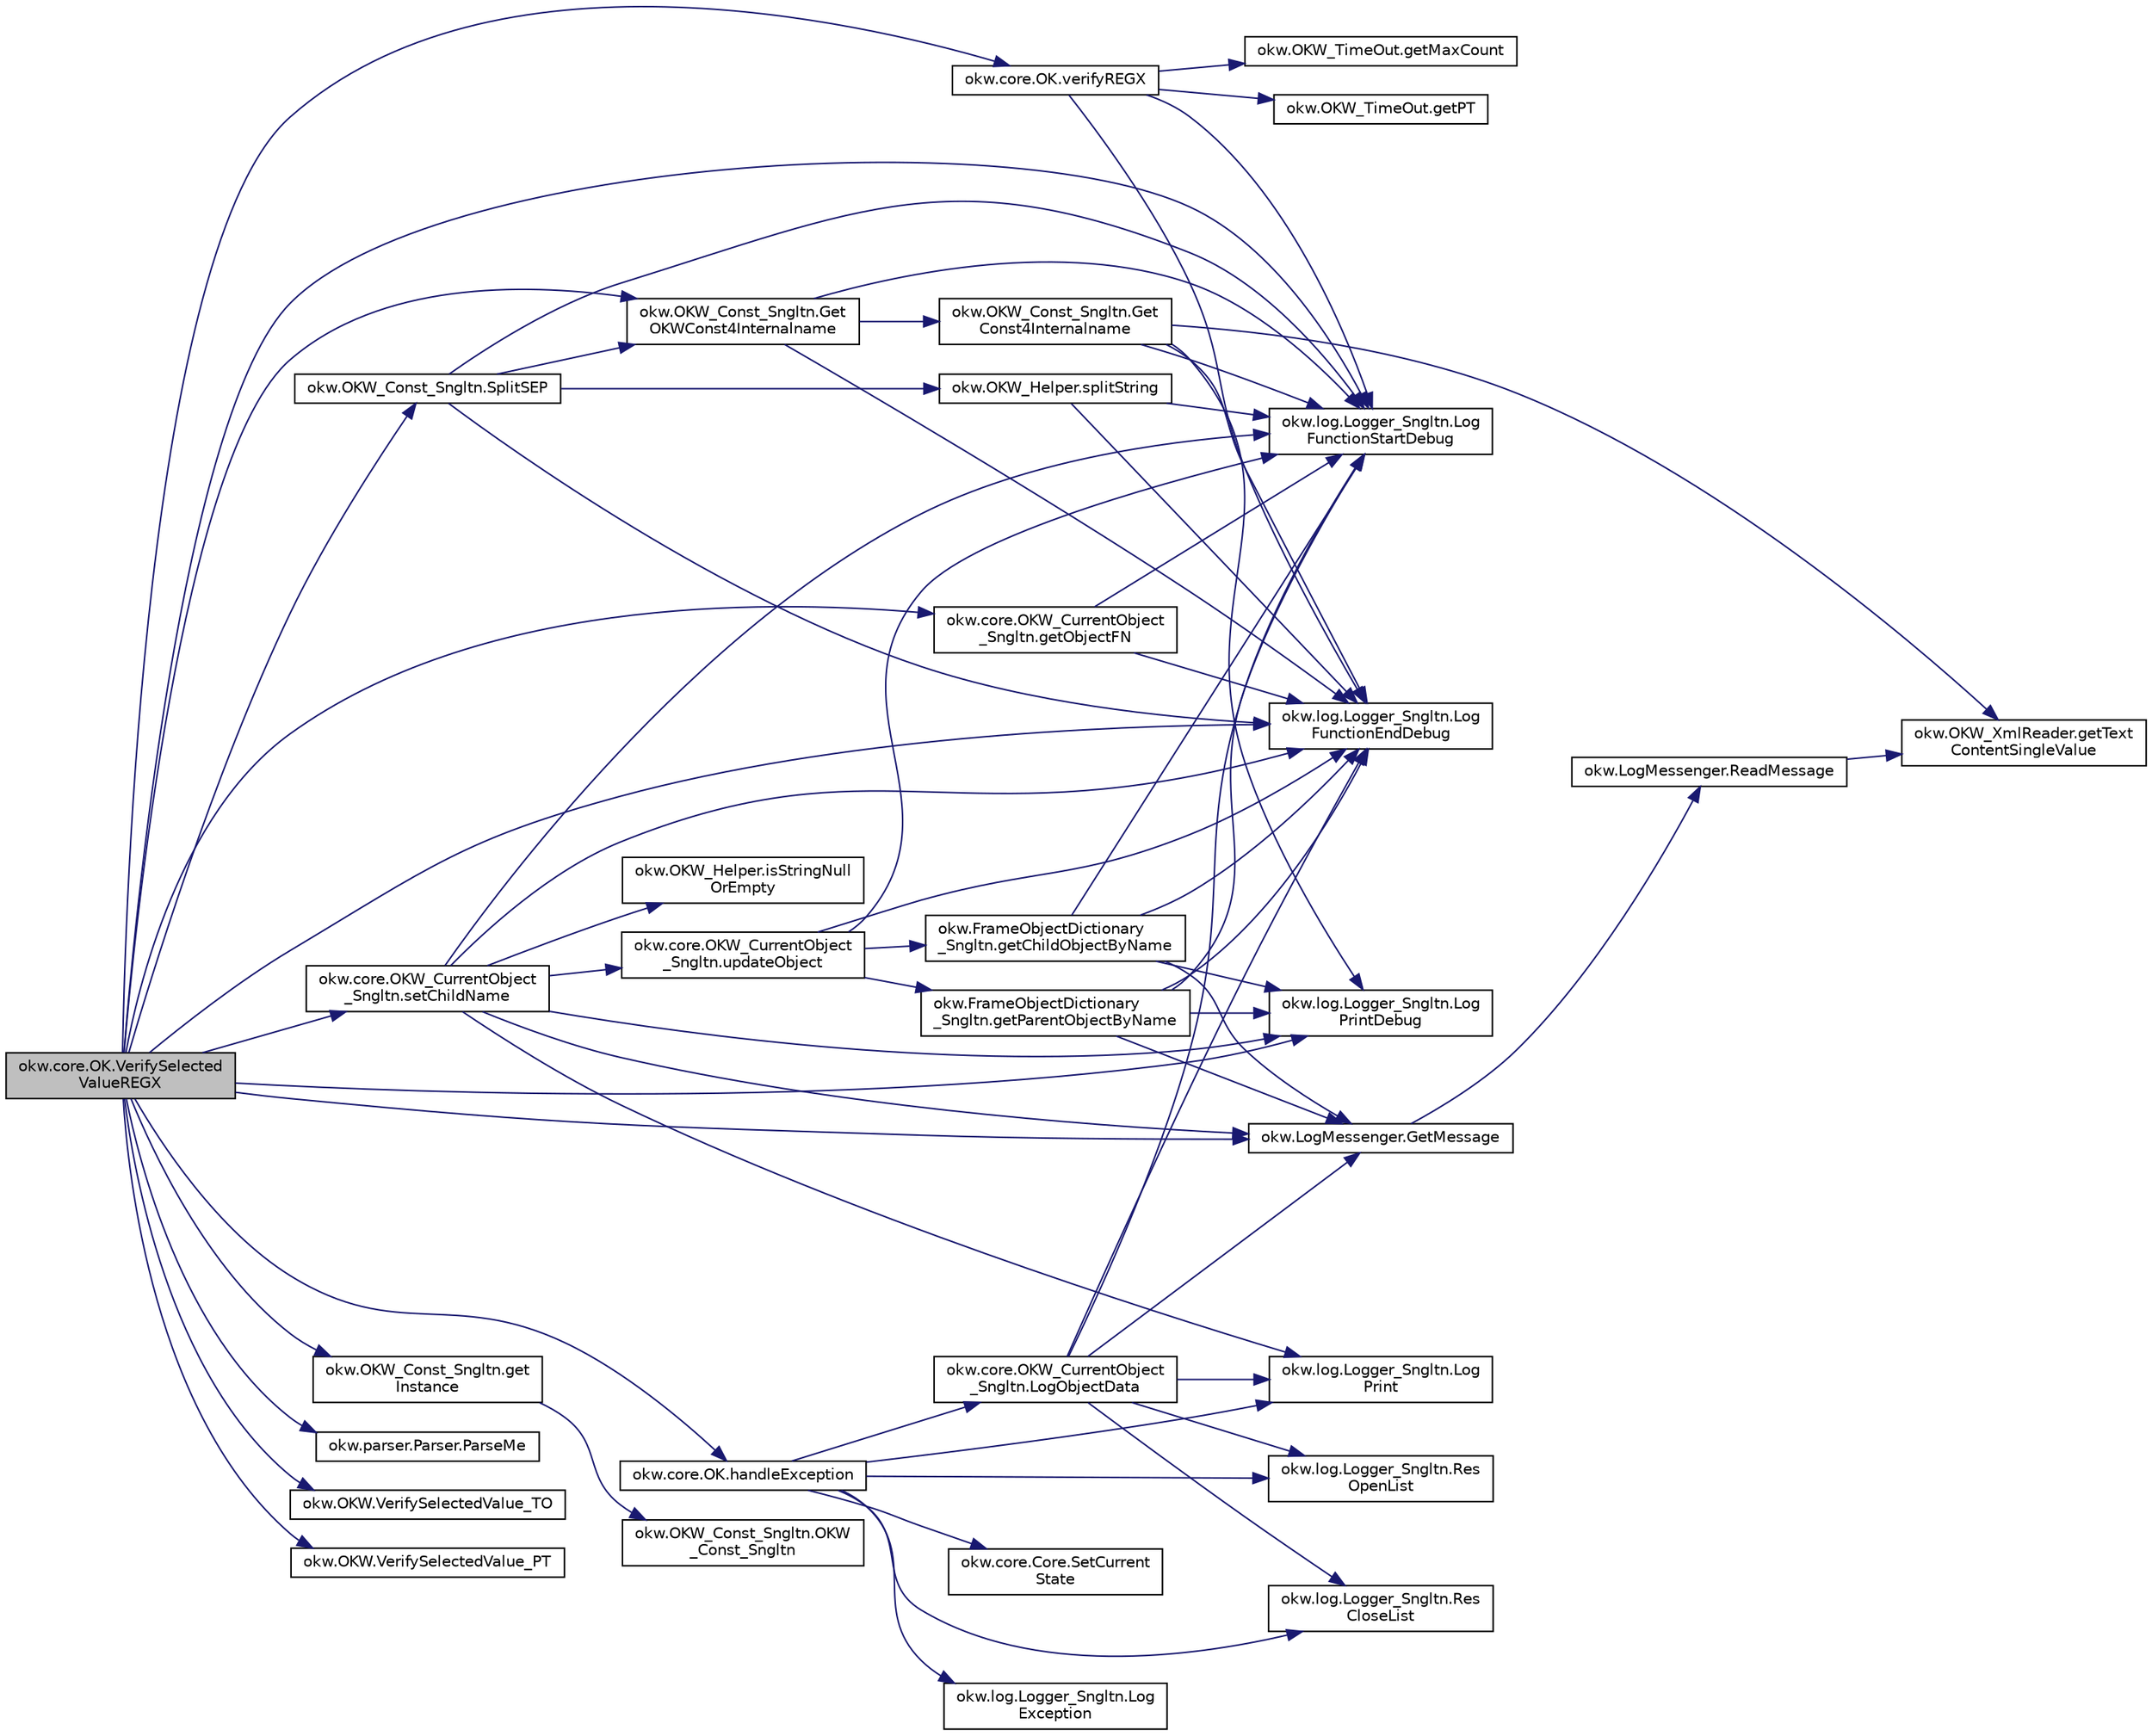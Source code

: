 digraph "okw.core.OK.VerifySelectedValueREGX"
{
 // INTERACTIVE_SVG=YES
 // LATEX_PDF_SIZE
  edge [fontname="Helvetica",fontsize="10",labelfontname="Helvetica",labelfontsize="10"];
  node [fontname="Helvetica",fontsize="10",shape=record];
  rankdir="LR";
  Node1756 [label="okw.core.OK.VerifySelected\lValueREGX",height=0.2,width=0.4,color="black", fillcolor="grey75", style="filled", fontcolor="black",tooltip="Vergleicht den ausgewählten Wert des gegebenen Listenobjekts mit dem erwarteten Wert."];
  Node1756 -> Node1757 [color="midnightblue",fontsize="10",style="solid",fontname="Helvetica"];
  Node1757 [label="okw.log.Logger_Sngltn.Log\lFunctionStartDebug",height=0.2,width=0.4,color="black", fillcolor="white", style="filled",URL="$classokw_1_1log_1_1_logger___sngltn.html#a2d4c3d22d2a52b92873ee2f3853d9c42",tooltip="LogFunctionStartDebug:"];
  Node1756 -> Node1758 [color="midnightblue",fontsize="10",style="solid",fontname="Helvetica"];
  Node1758 [label="okw.OKW_Const_Sngltn.get\lInstance",height=0.2,width=0.4,color="black", fillcolor="white", style="filled",URL="$classokw_1_1_o_k_w___const___sngltn.html#afdb8f095b58cbd870dbb8eb353e3b0bf",tooltip="Holt die einzige Instanz dieser Klasse."];
  Node1758 -> Node1759 [color="midnightblue",fontsize="10",style="solid",fontname="Helvetica"];
  Node1759 [label="okw.OKW_Const_Sngltn.OKW\l_Const_Sngltn",height=0.2,width=0.4,color="black", fillcolor="white", style="filled",URL="$classokw_1_1_o_k_w___const___sngltn.html#a8404c43fc549df30d37c369c7d6e89ae",tooltip="Privater Konstruktor ohne Parameter im Entwurfsmuster Singelton initialisiert die Klasse OKW_Const."];
  Node1756 -> Node1760 [color="midnightblue",fontsize="10",style="solid",fontname="Helvetica"];
  Node1760 [label="okw.OKW_Const_Sngltn.Get\lOKWConst4Internalname",height=0.2,width=0.4,color="black", fillcolor="white", style="filled",URL="$classokw_1_1_o_k_w___const___sngltn.html#a02c05c79f7ea6e862a81a64ce23941fd",tooltip="Methode ermittelt für Internalname und der aktuell eingestellten Sprache den Wert für OKWConst."];
  Node1760 -> Node1757 [color="midnightblue",fontsize="10",style="solid",fontname="Helvetica"];
  Node1760 -> Node1761 [color="midnightblue",fontsize="10",style="solid",fontname="Helvetica"];
  Node1761 [label="okw.OKW_Const_Sngltn.Get\lConst4Internalname",height=0.2,width=0.4,color="black", fillcolor="white", style="filled",URL="$classokw_1_1_o_k_w___const___sngltn.html#a51cde06bf07e855ba4d69ff36b9a27f7",tooltip="Methode ermittelt für Internalname und der aktuell eingestellten Sprache den Wert für Const."];
  Node1761 -> Node1757 [color="midnightblue",fontsize="10",style="solid",fontname="Helvetica"];
  Node1761 -> Node1762 [color="midnightblue",fontsize="10",style="solid",fontname="Helvetica"];
  Node1762 [label="okw.log.Logger_Sngltn.Log\lPrintDebug",height=0.2,width=0.4,color="black", fillcolor="white", style="filled",URL="$classokw_1_1log_1_1_logger___sngltn.html#a313f97c79ba4662d9daaf7f537dd02f4",tooltip="Loggt eine Nachricht."];
  Node1761 -> Node1763 [color="midnightblue",fontsize="10",style="solid",fontname="Helvetica"];
  Node1763 [label="okw.OKW_XmlReader.getText\lContentSingleValue",height=0.2,width=0.4,color="black", fillcolor="white", style="filled",URL="$classokw_1_1_o_k_w___xml_reader.html#ab920b5335a2e1429c14cc5f8e79f39eb",tooltip="Lies den TextContent eines Tag."];
  Node1761 -> Node1764 [color="midnightblue",fontsize="10",style="solid",fontname="Helvetica"];
  Node1764 [label="okw.log.Logger_Sngltn.Log\lFunctionEndDebug",height=0.2,width=0.4,color="black", fillcolor="white", style="filled",URL="$classokw_1_1log_1_1_logger___sngltn.html#a91b192a4e0381f6d02b791693d0fab84",tooltip="LogFunctionEndDebug:"];
  Node1760 -> Node1764 [color="midnightblue",fontsize="10",style="solid",fontname="Helvetica"];
  Node1756 -> Node1762 [color="midnightblue",fontsize="10",style="solid",fontname="Helvetica"];
  Node1756 -> Node1765 [color="midnightblue",fontsize="10",style="solid",fontname="Helvetica"];
  Node1765 [label="okw.LogMessenger.GetMessage",height=0.2,width=0.4,color="black", fillcolor="white", style="filled",URL="$classokw_1_1_log_messenger.html#af225d1f037d47b3b085175c09d78bdd2",tooltip="Holt die Log-Meldung für MethodeNmae/Textkey ohne weitere Parameter."];
  Node1765 -> Node1766 [color="midnightblue",fontsize="10",style="solid",fontname="Helvetica"];
  Node1766 [label="okw.LogMessenger.ReadMessage",height=0.2,width=0.4,color="black", fillcolor="white", style="filled",URL="$classokw_1_1_log_messenger.html#a530cd6ab82ec82a04206a2e976ec06e3",tooltip="Interne Kernfunktion holt die Log-Meldung mit Platzhaltern aus der XML-Datei."];
  Node1766 -> Node1763 [color="midnightblue",fontsize="10",style="solid",fontname="Helvetica"];
  Node1756 -> Node1767 [color="midnightblue",fontsize="10",style="solid",fontname="Helvetica"];
  Node1767 [label="okw.OKW_Const_Sngltn.SplitSEP",height=0.2,width=0.4,color="black", fillcolor="white", style="filled",URL="$classokw_1_1_o_k_w___const___sngltn.html#a3851ae4f27e2ae512749767b86b3fc13",tooltip="Methode trennt einen String und wandelt diesen in einen ListString um."];
  Node1767 -> Node1757 [color="midnightblue",fontsize="10",style="solid",fontname="Helvetica"];
  Node1767 -> Node1768 [color="midnightblue",fontsize="10",style="solid",fontname="Helvetica"];
  Node1768 [label="okw.OKW_Helper.splitString",height=0.2,width=0.4,color="black", fillcolor="white", style="filled",URL="$classokw_1_1_o_k_w___helper.html#a268ba5b6db697acd241f3ebea12c4194",tooltip="Splittet einen String am angegebenen Separator auf."];
  Node1768 -> Node1757 [color="midnightblue",fontsize="10",style="solid",fontname="Helvetica"];
  Node1768 -> Node1764 [color="midnightblue",fontsize="10",style="solid",fontname="Helvetica"];
  Node1767 -> Node1760 [color="midnightblue",fontsize="10",style="solid",fontname="Helvetica"];
  Node1767 -> Node1764 [color="midnightblue",fontsize="10",style="solid",fontname="Helvetica"];
  Node1756 -> Node1769 [color="midnightblue",fontsize="10",style="solid",fontname="Helvetica"];
  Node1769 [label="okw.parser.Parser.ParseMe",height=0.2,width=0.4,color="black", fillcolor="white", style="filled",URL="$classokw_1_1parser_1_1_parser.html#a46afb901847316c744413ce473ecada3",tooltip="Parst einen _List&lt string&gt, ersetzt die Parser-Schlüsslewörter durch Werte."];
  Node1756 -> Node1770 [color="midnightblue",fontsize="10",style="solid",fontname="Helvetica"];
  Node1770 [label="okw.core.OKW_CurrentObject\l_Sngltn.setChildName",height=0.2,width=0.4,color="black", fillcolor="white", style="filled",URL="$classokw_1_1core_1_1_o_k_w___current_object___sngltn.html#a461fa1ff29f4bc4a9798707ea7b71849",tooltip="Setzt das Kindobjekt."];
  Node1770 -> Node1757 [color="midnightblue",fontsize="10",style="solid",fontname="Helvetica"];
  Node1770 -> Node1762 [color="midnightblue",fontsize="10",style="solid",fontname="Helvetica"];
  Node1770 -> Node1765 [color="midnightblue",fontsize="10",style="solid",fontname="Helvetica"];
  Node1770 -> Node1771 [color="midnightblue",fontsize="10",style="solid",fontname="Helvetica"];
  Node1771 [label="okw.OKW_Helper.isStringNull\lOrEmpty",height=0.2,width=0.4,color="black", fillcolor="white", style="filled",URL="$classokw_1_1_o_k_w___helper.html#a3a7ba0f42b29adf70574830688e72e4a",tooltip="Prüft ob der gegeben String fpsStrin null oder leer (\"\") ist."];
  Node1770 -> Node1772 [color="midnightblue",fontsize="10",style="solid",fontname="Helvetica"];
  Node1772 [label="okw.log.Logger_Sngltn.Log\lPrint",height=0.2,width=0.4,color="black", fillcolor="white", style="filled",URL="$classokw_1_1log_1_1_logger___sngltn.html#a8ebceaddd6cc6963ddb8e08c72ea808c",tooltip="LogPrint Function: Prints the values of expressions to the results file."];
  Node1770 -> Node1773 [color="midnightblue",fontsize="10",style="solid",fontname="Helvetica"];
  Node1773 [label="okw.core.OKW_CurrentObject\l_Sngltn.updateObject",height=0.2,width=0.4,color="black", fillcolor="white", style="filled",URL="$classokw_1_1core_1_1_o_k_w___current_object___sngltn.html#a51204f2563ba8defb737da6653705819",tooltip="Methode aktualisert zwei Werte:"];
  Node1773 -> Node1757 [color="midnightblue",fontsize="10",style="solid",fontname="Helvetica"];
  Node1773 -> Node1774 [color="midnightblue",fontsize="10",style="solid",fontname="Helvetica"];
  Node1774 [label="okw.FrameObjectDictionary\l_Sngltn.getParentObjectByName",height=0.2,width=0.4,color="black", fillcolor="white", style="filled",URL="$classokw_1_1_frame_object_dictionary___sngltn.html#aeec07d71cbebe71ec3ec4d27e86d6c5c",tooltip="Die Methode liefert das Frame-Object des gegebenen FN eines Fensterobjektes zurück."];
  Node1774 -> Node1757 [color="midnightblue",fontsize="10",style="solid",fontname="Helvetica"];
  Node1774 -> Node1762 [color="midnightblue",fontsize="10",style="solid",fontname="Helvetica"];
  Node1774 -> Node1765 [color="midnightblue",fontsize="10",style="solid",fontname="Helvetica"];
  Node1774 -> Node1764 [color="midnightblue",fontsize="10",style="solid",fontname="Helvetica"];
  Node1773 -> Node1775 [color="midnightblue",fontsize="10",style="solid",fontname="Helvetica"];
  Node1775 [label="okw.FrameObjectDictionary\l_Sngltn.getChildObjectByName",height=0.2,width=0.4,color="black", fillcolor="white", style="filled",URL="$classokw_1_1_frame_object_dictionary___sngltn.html#a0a71734828093357dfc88b5fa242e361",tooltip="Die Methode liefert das Objekt des gegebenen Kindobjekttests zurück."];
  Node1775 -> Node1757 [color="midnightblue",fontsize="10",style="solid",fontname="Helvetica"];
  Node1775 -> Node1762 [color="midnightblue",fontsize="10",style="solid",fontname="Helvetica"];
  Node1775 -> Node1765 [color="midnightblue",fontsize="10",style="solid",fontname="Helvetica"];
  Node1775 -> Node1764 [color="midnightblue",fontsize="10",style="solid",fontname="Helvetica"];
  Node1773 -> Node1764 [color="midnightblue",fontsize="10",style="solid",fontname="Helvetica"];
  Node1770 -> Node1764 [color="midnightblue",fontsize="10",style="solid",fontname="Helvetica"];
  Node1756 -> Node1776 [color="midnightblue",fontsize="10",style="solid",fontname="Helvetica"];
  Node1776 [label="okw.core.OKW_CurrentObject\l_Sngltn.getObjectFN",height=0.2,width=0.4,color="black", fillcolor="white", style="filled",URL="$classokw_1_1core_1_1_o_k_w___current_object___sngltn.html#a8a957bc040b9487a21adb41a52c56fd4",tooltip="Ermittelt den ObjektNamen des aktuellen Objektes."];
  Node1776 -> Node1757 [color="midnightblue",fontsize="10",style="solid",fontname="Helvetica"];
  Node1776 -> Node1764 [color="midnightblue",fontsize="10",style="solid",fontname="Helvetica"];
  Node1756 -> Node1777 [color="midnightblue",fontsize="10",style="solid",fontname="Helvetica"];
  Node1777 [label="okw.OKW.VerifySelectedValue_TO",height=0.2,width=0.4,color="black", fillcolor="white", style="filled",URL="$interfaceokw_1_1_o_k_w.html#a6f9eb61bd08b253728bc26f1b4ec8c8c",tooltip="TimeOut in Sekunden [s] für das Schlüsselwort VerifySelectedValue."];
  Node1756 -> Node1778 [color="midnightblue",fontsize="10",style="solid",fontname="Helvetica"];
  Node1778 [label="okw.OKW.VerifySelectedValue_PT",height=0.2,width=0.4,color="black", fillcolor="white", style="filled",URL="$interfaceokw_1_1_o_k_w.html#aa66dfee6a52c8f6dfc422159e47fdc1d",tooltip="Polling Time in [ms] für das Schlüsselwort VerifySelectedValue."];
  Node1756 -> Node1779 [color="midnightblue",fontsize="10",style="solid",fontname="Helvetica"];
  Node1779 [label="okw.core.OK.verifyREGX",height=0.2,width=0.4,color="black", fillcolor="white", style="filled",URL="$classokw_1_1core_1_1_o_k.html#a9920f558ea5d2ea252daf5199864c28f",tooltip=" "];
  Node1779 -> Node1757 [color="midnightblue",fontsize="10",style="solid",fontname="Helvetica"];
  Node1779 -> Node1780 [color="midnightblue",fontsize="10",style="solid",fontname="Helvetica"];
  Node1780 [label="okw.OKW_TimeOut.getMaxCount",height=0.2,width=0.4,color="black", fillcolor="white", style="filled",URL="$classokw_1_1_o_k_w___time_out.html#adf7b9cc33db065c1f284bb5db2227b51",tooltip="Anzahl der berechnetten Zyklen."];
  Node1779 -> Node1781 [color="midnightblue",fontsize="10",style="solid",fontname="Helvetica"];
  Node1781 [label="okw.OKW_TimeOut.getPT",height=0.2,width=0.4,color="black", fillcolor="white", style="filled",URL="$classokw_1_1_o_k_w___time_out.html#ab7142e5e6adc82f308a70177c71ced2c",tooltip="Wartezeit zwischen zwei Pollings in [ms]."];
  Node1779 -> Node1764 [color="midnightblue",fontsize="10",style="solid",fontname="Helvetica"];
  Node1756 -> Node1782 [color="midnightblue",fontsize="10",style="solid",fontname="Helvetica"];
  Node1782 [label="okw.core.OK.handleException",height=0.2,width=0.4,color="black", fillcolor="white", style="filled",URL="$classokw_1_1core_1_1_o_k.html#a5a6db6a457bcb71c893f5d4eb615b2b7",tooltip="Zentrale Exception-Behandlung."];
  Node1782 -> Node1772 [color="midnightblue",fontsize="10",style="solid",fontname="Helvetica"];
  Node1782 -> Node1783 [color="midnightblue",fontsize="10",style="solid",fontname="Helvetica"];
  Node1783 [label="okw.log.Logger_Sngltn.Log\lException",height=0.2,width=0.4,color="black", fillcolor="white", style="filled",URL="$classokw_1_1log_1_1_logger___sngltn.html#aa29d396a2b9df1ac57079d777c548181",tooltip="LogException Function: Logs a Script Exception to the results file."];
  Node1782 -> Node1784 [color="midnightblue",fontsize="10",style="solid",fontname="Helvetica"];
  Node1784 [label="okw.log.Logger_Sngltn.Res\lOpenList",height=0.2,width=0.4,color="black", fillcolor="white", style="filled",URL="$classokw_1_1log_1_1_logger___sngltn.html#ab4fc711bb4c754f251372ff3b14ab9c9",tooltip="Creates a new hierarchical level in the results file."];
  Node1782 -> Node1785 [color="midnightblue",fontsize="10",style="solid",fontname="Helvetica"];
  Node1785 [label="okw.log.Logger_Sngltn.Res\lCloseList",height=0.2,width=0.4,color="black", fillcolor="white", style="filled",URL="$classokw_1_1log_1_1_logger___sngltn.html#a9b54104f7e0b4c0a473877b19dfaed56",tooltip="Closes a hierarchical level in the results file that was opened with ResOpenList."];
  Node1782 -> Node1786 [color="midnightblue",fontsize="10",style="solid",fontname="Helvetica"];
  Node1786 [label="okw.core.OKW_CurrentObject\l_Sngltn.LogObjectData",height=0.2,width=0.4,color="black", fillcolor="white", style="filled",URL="$classokw_1_1core_1_1_o_k_w___current_object___sngltn.html#a01b48f2c86a2f91909143ee9063dfd86",tooltip="Methode gibt alle wichtigen Informationen zum aktuellen Objekt aus."];
  Node1786 -> Node1757 [color="midnightblue",fontsize="10",style="solid",fontname="Helvetica"];
  Node1786 -> Node1784 [color="midnightblue",fontsize="10",style="solid",fontname="Helvetica"];
  Node1786 -> Node1772 [color="midnightblue",fontsize="10",style="solid",fontname="Helvetica"];
  Node1786 -> Node1765 [color="midnightblue",fontsize="10",style="solid",fontname="Helvetica"];
  Node1786 -> Node1785 [color="midnightblue",fontsize="10",style="solid",fontname="Helvetica"];
  Node1786 -> Node1764 [color="midnightblue",fontsize="10",style="solid",fontname="Helvetica"];
  Node1782 -> Node1787 [color="midnightblue",fontsize="10",style="solid",fontname="Helvetica"];
  Node1787 [label="okw.core.Core.SetCurrent\lState",height=0.2,width=0.4,color="black", fillcolor="white", style="filled",URL="$classokw_1_1core_1_1_core.html#aafe6e3d88e810dabf350b37058d4af97",tooltip="Setter zum Setzen des aktuellen Zustandes."];
  Node1756 -> Node1764 [color="midnightblue",fontsize="10",style="solid",fontname="Helvetica"];
}
